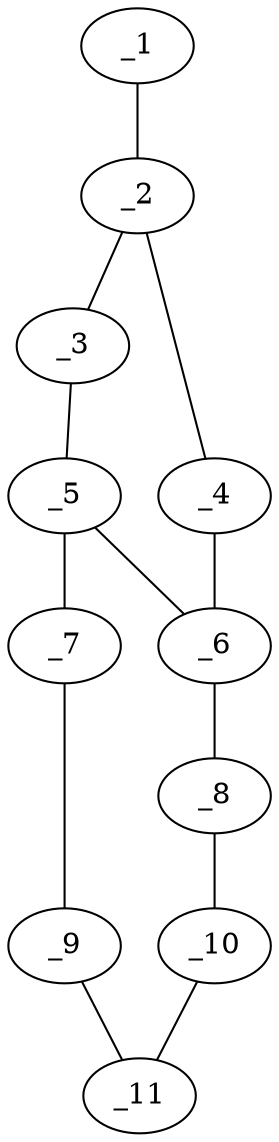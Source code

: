 graph molid291559 {
	_1	 [charge=0,
		chem=2,
		symbol="O  ",
		x="6.7294",
		y="0.0166"];
	_2	 [charge=0,
		chem=1,
		symbol="C  ",
		x="5.7294",
		y="0.0116"];
	_1 -- _2	 [valence=2];
	_3	 [charge=0,
		chem=1,
		symbol="C  ",
		x="5.1376",
		y="0.8177"];
	_2 -- _3	 [valence=1];
	_4	 [charge=0,
		chem=2,
		symbol="O  ",
		x="5.1457",
		y="-0.8004"];
	_2 -- _4	 [valence=1];
	_5	 [charge=0,
		chem=1,
		symbol="C  ",
		x="4.1881",
		y="0.5039"];
	_3 -- _5	 [valence=2];
	_6	 [charge=0,
		chem=1,
		symbol="C  ",
		x="4.1931",
		y="-0.4961"];
	_4 -- _6	 [valence=1];
	_5 -- _6	 [valence=1];
	_7	 [charge=0,
		chem=1,
		symbol="C  ",
		x="3.4032",
		y="1.1235"];
	_5 -- _7	 [valence=1];
	_8	 [charge=0,
		chem=1,
		symbol="C  ",
		x="3.4144",
		y="-1.1235"];
	_6 -- _8	 [valence=2];
	_9	 [charge=0,
		chem=1,
		symbol="C  ",
		x="2.4294",
		y="0.8961"];
	_7 -- _9	 [valence=2];
	_10	 [charge=0,
		chem=1,
		symbol="C  ",
		x="2.4384",
		y="-0.9058"];
	_8 -- _10	 [valence=1];
	_11	 [charge=0,
		chem=1,
		symbol="C  ",
		x=2,
		y="-0.007"];
	_9 -- _11	 [valence=1];
	_10 -- _11	 [valence=2];
}
